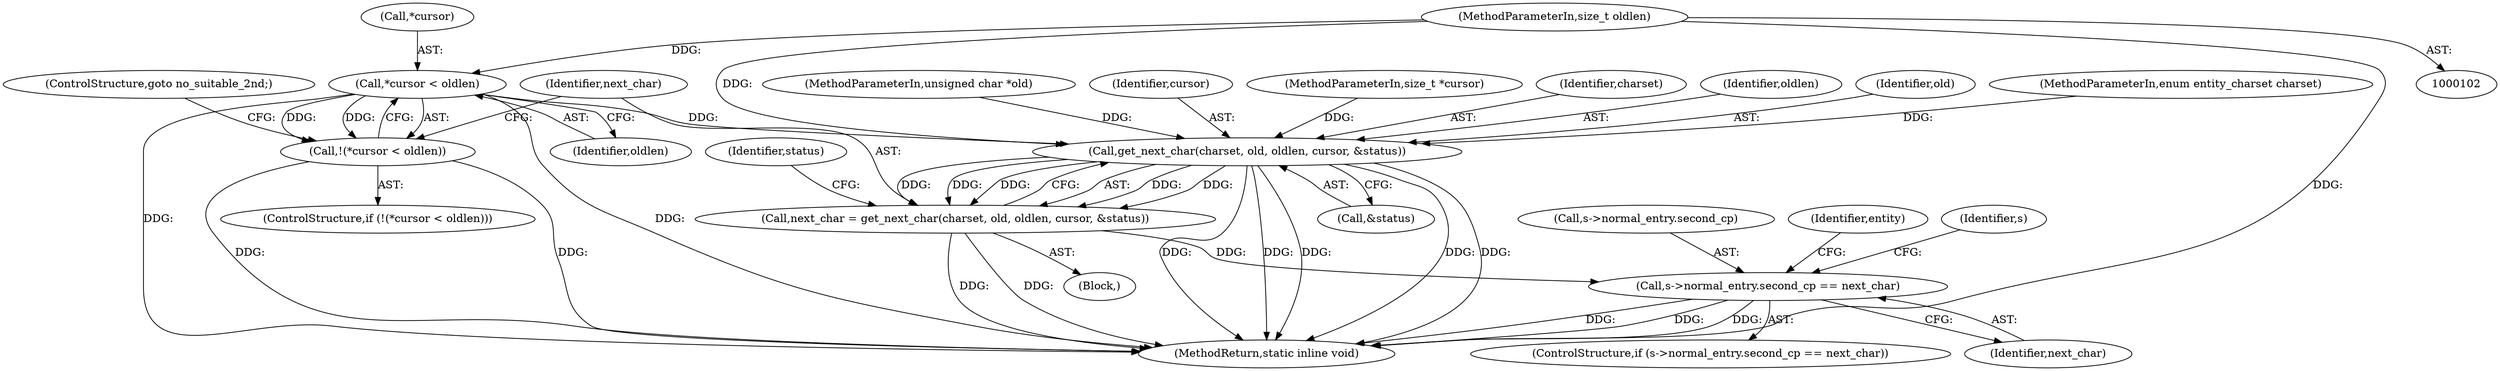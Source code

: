 digraph "0_php-src_0da8b8b801f9276359262f1ef8274c7812d3dfda?w=1_2@pointer" {
"1000186" [label="(Call,*cursor < oldlen)"];
"1000109" [label="(MethodParameterIn,size_t oldlen)"];
"1000185" [label="(Call,!(*cursor < oldlen))"];
"1000193" [label="(Call,get_next_char(charset, old, oldlen, cursor, &status))"];
"1000191" [label="(Call,next_char = get_next_char(charset, old, oldlen, cursor, &status))"];
"1000243" [label="(Call,s->normal_entry.second_cp == next_char)"];
"1000108" [label="(MethodParameterIn,unsigned char *old)"];
"1000249" [label="(Identifier,next_char)"];
"1000189" [label="(Identifier,oldlen)"];
"1000184" [label="(ControlStructure,if (!(*cursor < oldlen)))"];
"1000109" [label="(MethodParameterIn,size_t oldlen)"];
"1000244" [label="(Call,s->normal_entry.second_cp)"];
"1000243" [label="(Call,s->normal_entry.second_cp == next_char)"];
"1000303" [label="(MethodReturn,static inline void)"];
"1000242" [label="(ControlStructure,if (s->normal_entry.second_cp == next_char))"];
"1000197" [label="(Identifier,cursor)"];
"1000110" [label="(MethodParameterIn,size_t *cursor)"];
"1000194" [label="(Identifier,charset)"];
"1000196" [label="(Identifier,oldlen)"];
"1000253" [label="(Identifier,entity)"];
"1000240" [label="(Identifier,s)"];
"1000193" [label="(Call,get_next_char(charset, old, oldlen, cursor, &status))"];
"1000173" [label="(Block,)"];
"1000191" [label="(Call,next_char = get_next_char(charset, old, oldlen, cursor, &status))"];
"1000190" [label="(ControlStructure,goto no_suitable_2nd;)"];
"1000186" [label="(Call,*cursor < oldlen)"];
"1000187" [label="(Call,*cursor)"];
"1000198" [label="(Call,&status)"];
"1000192" [label="(Identifier,next_char)"];
"1000195" [label="(Identifier,old)"];
"1000185" [label="(Call,!(*cursor < oldlen))"];
"1000202" [label="(Identifier,status)"];
"1000104" [label="(MethodParameterIn,enum entity_charset charset)"];
"1000186" -> "1000185"  [label="AST: "];
"1000186" -> "1000189"  [label="CFG: "];
"1000187" -> "1000186"  [label="AST: "];
"1000189" -> "1000186"  [label="AST: "];
"1000185" -> "1000186"  [label="CFG: "];
"1000186" -> "1000303"  [label="DDG: "];
"1000186" -> "1000303"  [label="DDG: "];
"1000186" -> "1000185"  [label="DDG: "];
"1000186" -> "1000185"  [label="DDG: "];
"1000109" -> "1000186"  [label="DDG: "];
"1000186" -> "1000193"  [label="DDG: "];
"1000109" -> "1000102"  [label="AST: "];
"1000109" -> "1000303"  [label="DDG: "];
"1000109" -> "1000193"  [label="DDG: "];
"1000185" -> "1000184"  [label="AST: "];
"1000190" -> "1000185"  [label="CFG: "];
"1000192" -> "1000185"  [label="CFG: "];
"1000185" -> "1000303"  [label="DDG: "];
"1000185" -> "1000303"  [label="DDG: "];
"1000193" -> "1000191"  [label="AST: "];
"1000193" -> "1000198"  [label="CFG: "];
"1000194" -> "1000193"  [label="AST: "];
"1000195" -> "1000193"  [label="AST: "];
"1000196" -> "1000193"  [label="AST: "];
"1000197" -> "1000193"  [label="AST: "];
"1000198" -> "1000193"  [label="AST: "];
"1000191" -> "1000193"  [label="CFG: "];
"1000193" -> "1000303"  [label="DDG: "];
"1000193" -> "1000303"  [label="DDG: "];
"1000193" -> "1000303"  [label="DDG: "];
"1000193" -> "1000303"  [label="DDG: "];
"1000193" -> "1000303"  [label="DDG: "];
"1000193" -> "1000191"  [label="DDG: "];
"1000193" -> "1000191"  [label="DDG: "];
"1000193" -> "1000191"  [label="DDG: "];
"1000193" -> "1000191"  [label="DDG: "];
"1000193" -> "1000191"  [label="DDG: "];
"1000104" -> "1000193"  [label="DDG: "];
"1000108" -> "1000193"  [label="DDG: "];
"1000110" -> "1000193"  [label="DDG: "];
"1000191" -> "1000173"  [label="AST: "];
"1000192" -> "1000191"  [label="AST: "];
"1000202" -> "1000191"  [label="CFG: "];
"1000191" -> "1000303"  [label="DDG: "];
"1000191" -> "1000303"  [label="DDG: "];
"1000191" -> "1000243"  [label="DDG: "];
"1000243" -> "1000242"  [label="AST: "];
"1000243" -> "1000249"  [label="CFG: "];
"1000244" -> "1000243"  [label="AST: "];
"1000249" -> "1000243"  [label="AST: "];
"1000253" -> "1000243"  [label="CFG: "];
"1000240" -> "1000243"  [label="CFG: "];
"1000243" -> "1000303"  [label="DDG: "];
"1000243" -> "1000303"  [label="DDG: "];
"1000243" -> "1000303"  [label="DDG: "];
}

